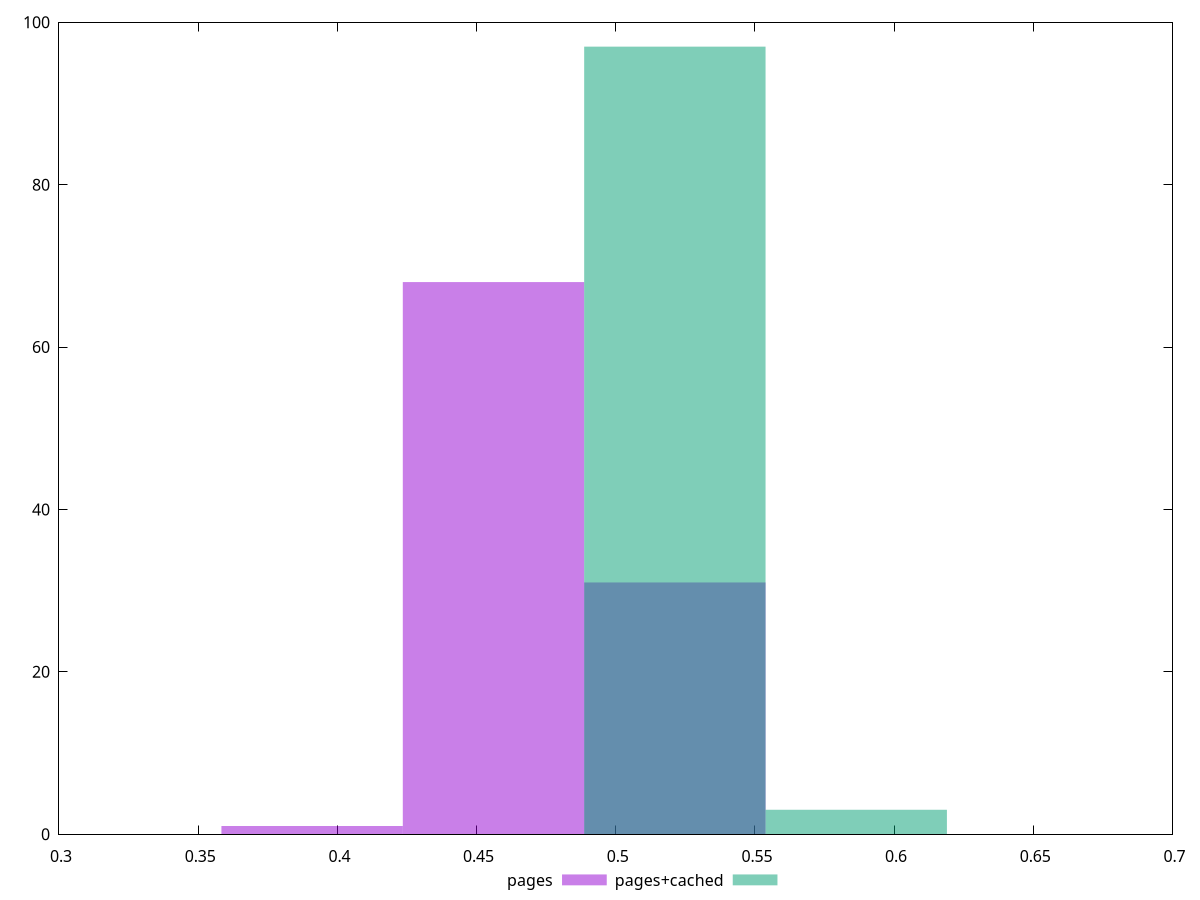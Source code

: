 reset
set terminal svg size 640, 500 enhanced background rgb 'white'
set output "reprap/meta/score/comparison/histogram/1_vs_2.svg"

$pages <<EOF
0.39092581095774054 1
0.5212344146103207 31
0.4560801127840306 68
EOF

$pagesCached <<EOF
0.5212344146103207 97
0.5863887164366108 3
EOF

set key outside below
set boxwidth 0.06515430182629009
set yrange [0:100]
set style fill transparent solid 0.5 noborder

plot \
  $pages title "pages" with boxes, \
  $pagesCached title "pages+cached" with boxes, \


reset